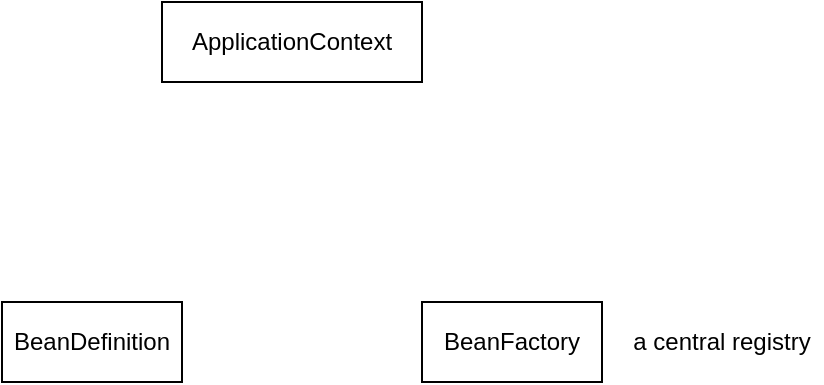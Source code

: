<mxfile version="22.1.16" type="github">
  <diagram name="Page-1" id="jKwXqTW0s1e_ha4R1b7n">
    <mxGraphModel dx="1434" dy="761" grid="1" gridSize="10" guides="1" tooltips="1" connect="1" arrows="1" fold="1" page="1" pageScale="1" pageWidth="827" pageHeight="1169" math="0" shadow="0">
      <root>
        <mxCell id="0" />
        <mxCell id="1" parent="0" />
        <mxCell id="F45thFIv4wYP87FCnGFc-1" value="BeanFactory" style="rounded=0;whiteSpace=wrap;html=1;" vertex="1" parent="1">
          <mxGeometry x="340" y="340" width="90" height="40" as="geometry" />
        </mxCell>
        <mxCell id="F45thFIv4wYP87FCnGFc-2" value="ApplicationContext" style="rounded=0;whiteSpace=wrap;html=1;" vertex="1" parent="1">
          <mxGeometry x="210" y="190" width="130" height="40" as="geometry" />
        </mxCell>
        <mxCell id="F45thFIv4wYP87FCnGFc-3" value="a central registry" style="text;html=1;strokeColor=none;fillColor=none;align=center;verticalAlign=middle;whiteSpace=wrap;rounded=0;" vertex="1" parent="1">
          <mxGeometry x="440" y="345" width="100" height="30" as="geometry" />
        </mxCell>
        <mxCell id="F45thFIv4wYP87FCnGFc-4" value="BeanDefinition" style="rounded=0;whiteSpace=wrap;html=1;" vertex="1" parent="1">
          <mxGeometry x="130" y="340" width="90" height="40" as="geometry" />
        </mxCell>
      </root>
    </mxGraphModel>
  </diagram>
</mxfile>
